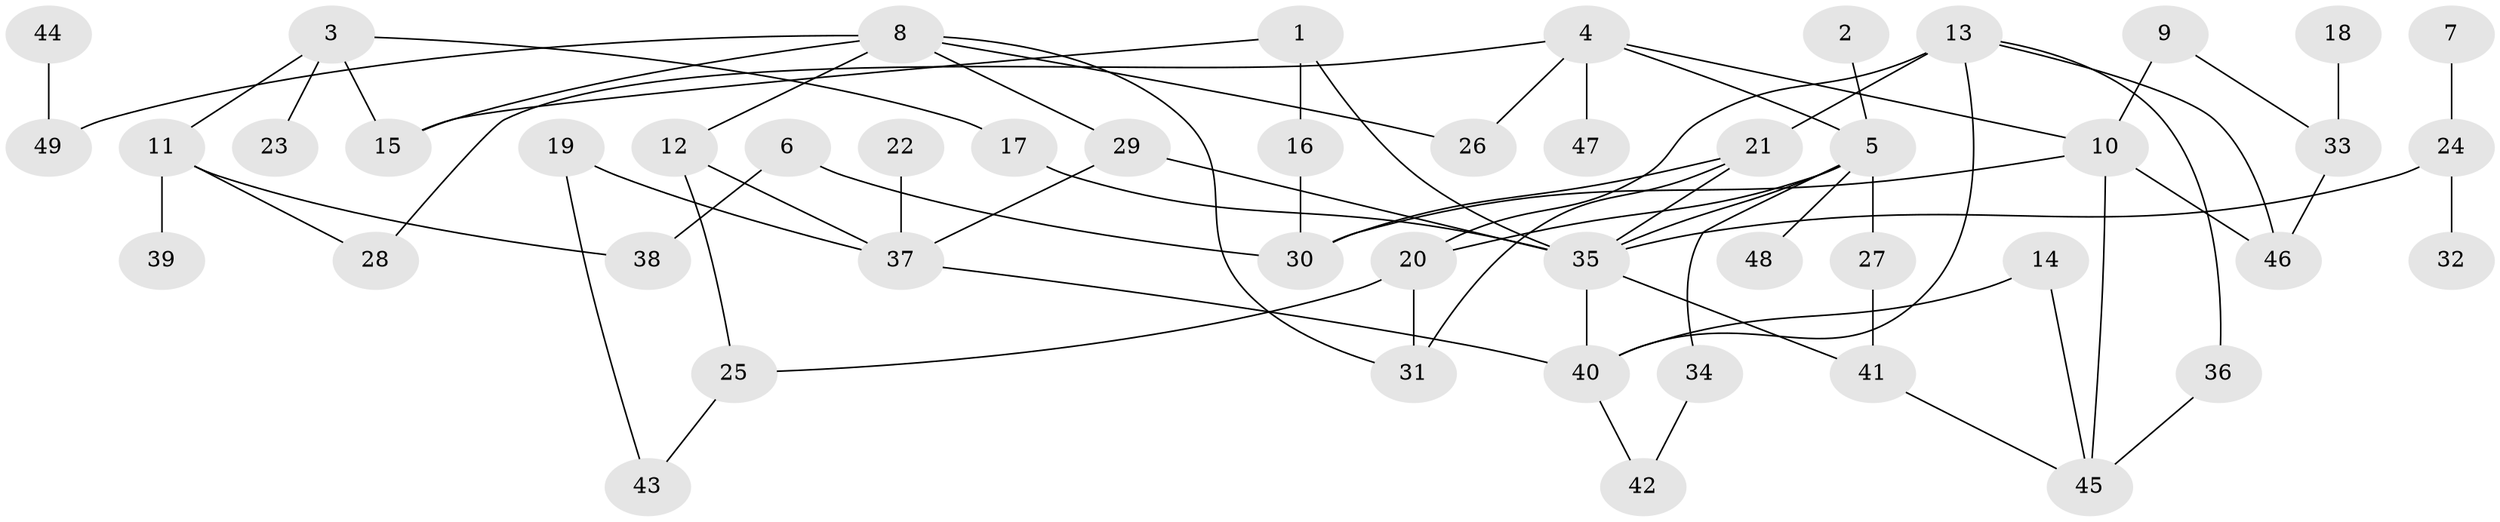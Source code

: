 // original degree distribution, {9: 0.02040816326530612, 6: 0.02040816326530612, 7: 0.01020408163265306, 4: 0.1326530612244898, 5: 0.030612244897959183, 3: 0.14285714285714285, 1: 0.32653061224489793, 2: 0.3163265306122449}
// Generated by graph-tools (version 1.1) at 2025/00/03/09/25 03:00:58]
// undirected, 49 vertices, 70 edges
graph export_dot {
graph [start="1"]
  node [color=gray90,style=filled];
  1;
  2;
  3;
  4;
  5;
  6;
  7;
  8;
  9;
  10;
  11;
  12;
  13;
  14;
  15;
  16;
  17;
  18;
  19;
  20;
  21;
  22;
  23;
  24;
  25;
  26;
  27;
  28;
  29;
  30;
  31;
  32;
  33;
  34;
  35;
  36;
  37;
  38;
  39;
  40;
  41;
  42;
  43;
  44;
  45;
  46;
  47;
  48;
  49;
  1 -- 15 [weight=1.0];
  1 -- 16 [weight=1.0];
  1 -- 35 [weight=1.0];
  2 -- 5 [weight=1.0];
  3 -- 11 [weight=1.0];
  3 -- 15 [weight=1.0];
  3 -- 17 [weight=1.0];
  3 -- 23 [weight=1.0];
  4 -- 5 [weight=1.0];
  4 -- 10 [weight=1.0];
  4 -- 26 [weight=1.0];
  4 -- 28 [weight=1.0];
  4 -- 47 [weight=1.0];
  5 -- 20 [weight=1.0];
  5 -- 27 [weight=1.0];
  5 -- 34 [weight=1.0];
  5 -- 35 [weight=1.0];
  5 -- 48 [weight=1.0];
  6 -- 30 [weight=1.0];
  6 -- 38 [weight=1.0];
  7 -- 24 [weight=1.0];
  8 -- 12 [weight=1.0];
  8 -- 15 [weight=1.0];
  8 -- 26 [weight=1.0];
  8 -- 29 [weight=1.0];
  8 -- 31 [weight=1.0];
  8 -- 49 [weight=1.0];
  9 -- 10 [weight=1.0];
  9 -- 33 [weight=1.0];
  10 -- 30 [weight=1.0];
  10 -- 45 [weight=1.0];
  10 -- 46 [weight=1.0];
  11 -- 28 [weight=1.0];
  11 -- 38 [weight=1.0];
  11 -- 39 [weight=1.0];
  12 -- 25 [weight=1.0];
  12 -- 37 [weight=1.0];
  13 -- 20 [weight=1.0];
  13 -- 21 [weight=2.0];
  13 -- 36 [weight=1.0];
  13 -- 40 [weight=1.0];
  13 -- 46 [weight=1.0];
  14 -- 40 [weight=1.0];
  14 -- 45 [weight=1.0];
  16 -- 30 [weight=1.0];
  17 -- 35 [weight=1.0];
  18 -- 33 [weight=1.0];
  19 -- 37 [weight=1.0];
  19 -- 43 [weight=1.0];
  20 -- 25 [weight=1.0];
  20 -- 31 [weight=1.0];
  21 -- 30 [weight=1.0];
  21 -- 31 [weight=1.0];
  21 -- 35 [weight=1.0];
  22 -- 37 [weight=1.0];
  24 -- 32 [weight=1.0];
  24 -- 35 [weight=1.0];
  25 -- 43 [weight=1.0];
  27 -- 41 [weight=1.0];
  29 -- 35 [weight=1.0];
  29 -- 37 [weight=1.0];
  33 -- 46 [weight=1.0];
  34 -- 42 [weight=1.0];
  35 -- 40 [weight=1.0];
  35 -- 41 [weight=1.0];
  36 -- 45 [weight=1.0];
  37 -- 40 [weight=1.0];
  40 -- 42 [weight=1.0];
  41 -- 45 [weight=1.0];
  44 -- 49 [weight=1.0];
}
